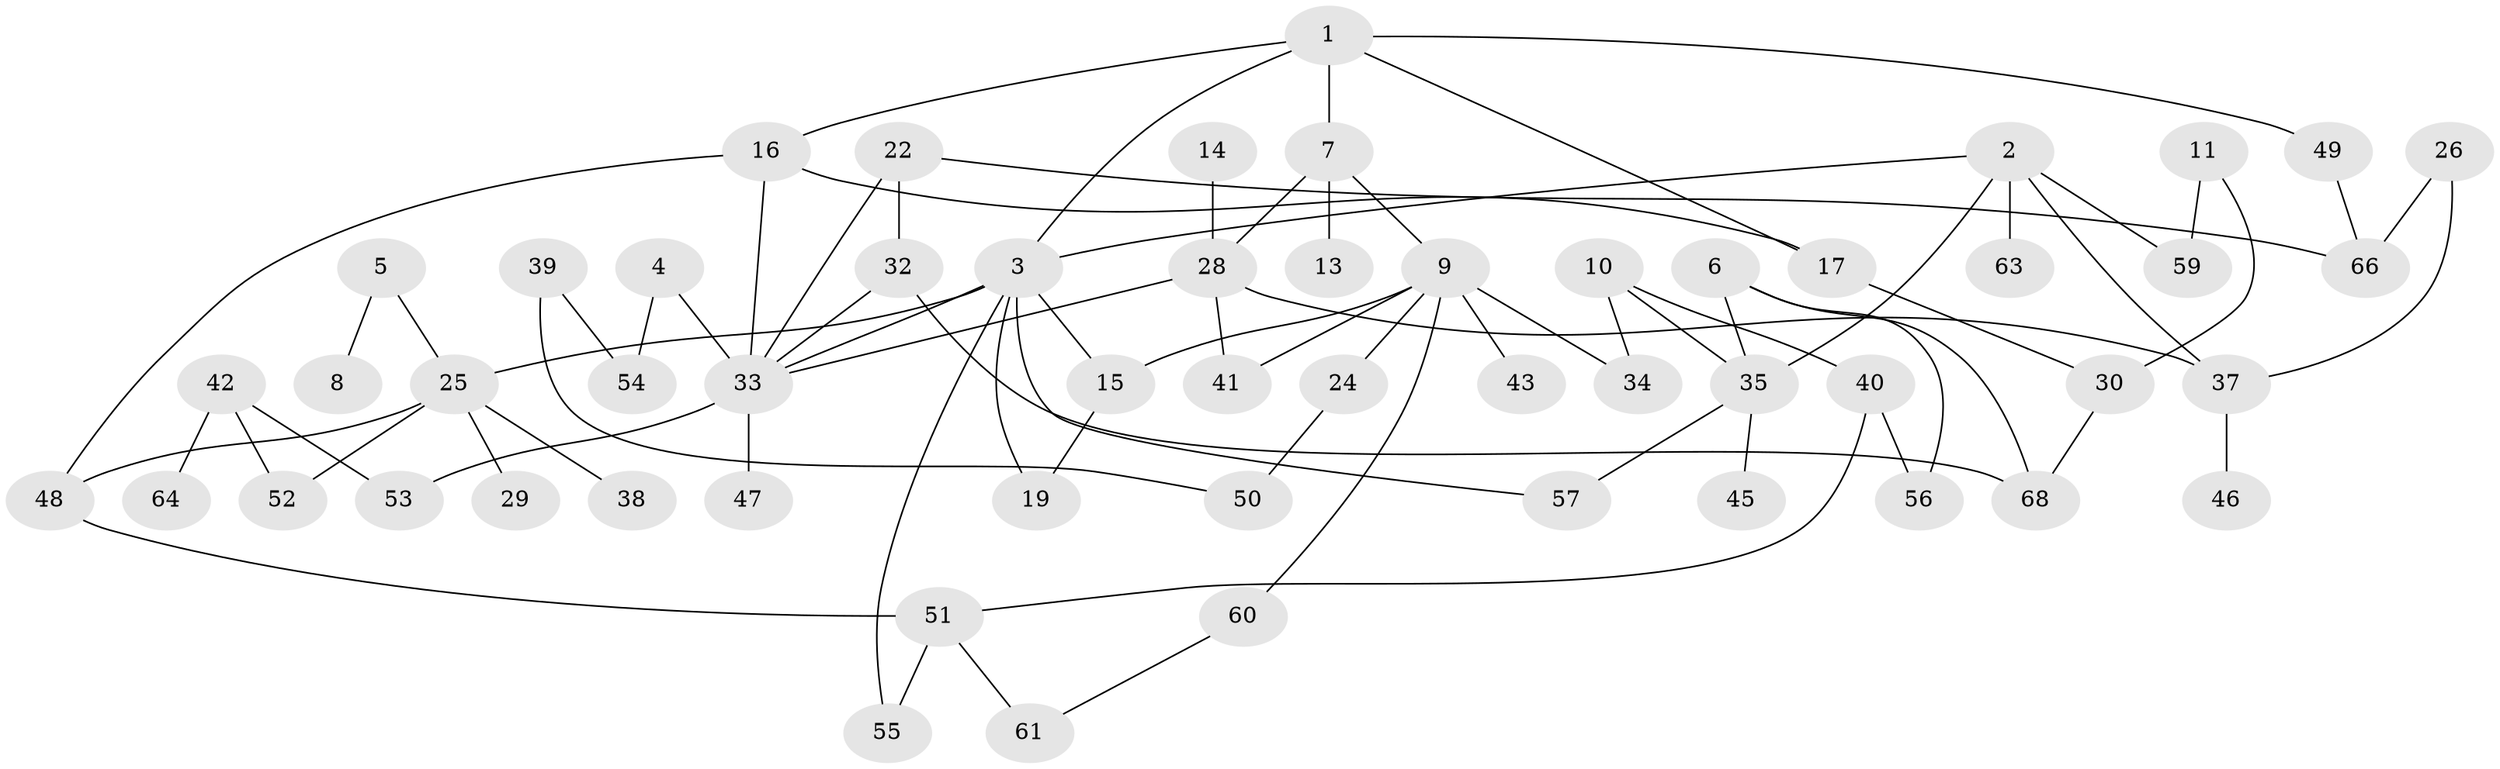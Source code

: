 // original degree distribution, {2: 0.3, 5: 0.045454545454545456, 1: 0.22727272727272727, 3: 0.18181818181818182, 4: 0.11818181818181818, 0: 0.10909090909090909, 6: 0.01818181818181818}
// Generated by graph-tools (version 1.1) at 2025/48/03/04/25 22:48:33]
// undirected, 55 vertices, 76 edges
graph export_dot {
  node [color=gray90,style=filled];
  1;
  2;
  3;
  4;
  5;
  6;
  7;
  8;
  9;
  10;
  11;
  13;
  14;
  15;
  16;
  17;
  19;
  22;
  24;
  25;
  26;
  28;
  29;
  30;
  32;
  33;
  34;
  35;
  37;
  38;
  39;
  40;
  41;
  42;
  43;
  45;
  46;
  47;
  48;
  49;
  50;
  51;
  52;
  53;
  54;
  55;
  56;
  57;
  59;
  60;
  61;
  63;
  64;
  66;
  68;
  1 -- 3 [weight=1.0];
  1 -- 7 [weight=1.0];
  1 -- 16 [weight=1.0];
  1 -- 17 [weight=1.0];
  1 -- 49 [weight=1.0];
  2 -- 3 [weight=1.0];
  2 -- 35 [weight=1.0];
  2 -- 37 [weight=1.0];
  2 -- 59 [weight=1.0];
  2 -- 63 [weight=1.0];
  3 -- 15 [weight=1.0];
  3 -- 19 [weight=1.0];
  3 -- 25 [weight=1.0];
  3 -- 33 [weight=1.0];
  3 -- 55 [weight=1.0];
  3 -- 57 [weight=1.0];
  4 -- 33 [weight=2.0];
  4 -- 54 [weight=1.0];
  5 -- 8 [weight=1.0];
  5 -- 25 [weight=1.0];
  6 -- 35 [weight=1.0];
  6 -- 56 [weight=1.0];
  6 -- 68 [weight=1.0];
  7 -- 9 [weight=1.0];
  7 -- 13 [weight=1.0];
  7 -- 28 [weight=1.0];
  9 -- 15 [weight=1.0];
  9 -- 24 [weight=1.0];
  9 -- 34 [weight=1.0];
  9 -- 41 [weight=1.0];
  9 -- 43 [weight=1.0];
  9 -- 60 [weight=1.0];
  10 -- 34 [weight=1.0];
  10 -- 35 [weight=1.0];
  10 -- 40 [weight=1.0];
  11 -- 30 [weight=1.0];
  11 -- 59 [weight=1.0];
  14 -- 28 [weight=1.0];
  15 -- 19 [weight=1.0];
  16 -- 17 [weight=1.0];
  16 -- 33 [weight=1.0];
  16 -- 48 [weight=1.0];
  17 -- 30 [weight=1.0];
  22 -- 32 [weight=1.0];
  22 -- 33 [weight=1.0];
  22 -- 66 [weight=1.0];
  24 -- 50 [weight=1.0];
  25 -- 29 [weight=1.0];
  25 -- 38 [weight=1.0];
  25 -- 48 [weight=1.0];
  25 -- 52 [weight=1.0];
  26 -- 37 [weight=1.0];
  26 -- 66 [weight=1.0];
  28 -- 33 [weight=1.0];
  28 -- 37 [weight=2.0];
  28 -- 41 [weight=1.0];
  30 -- 68 [weight=1.0];
  32 -- 33 [weight=1.0];
  32 -- 68 [weight=1.0];
  33 -- 47 [weight=1.0];
  33 -- 53 [weight=1.0];
  35 -- 45 [weight=1.0];
  35 -- 57 [weight=1.0];
  37 -- 46 [weight=1.0];
  39 -- 50 [weight=1.0];
  39 -- 54 [weight=1.0];
  40 -- 51 [weight=1.0];
  40 -- 56 [weight=1.0];
  42 -- 52 [weight=1.0];
  42 -- 53 [weight=1.0];
  42 -- 64 [weight=1.0];
  48 -- 51 [weight=1.0];
  49 -- 66 [weight=1.0];
  51 -- 55 [weight=1.0];
  51 -- 61 [weight=1.0];
  60 -- 61 [weight=1.0];
}
